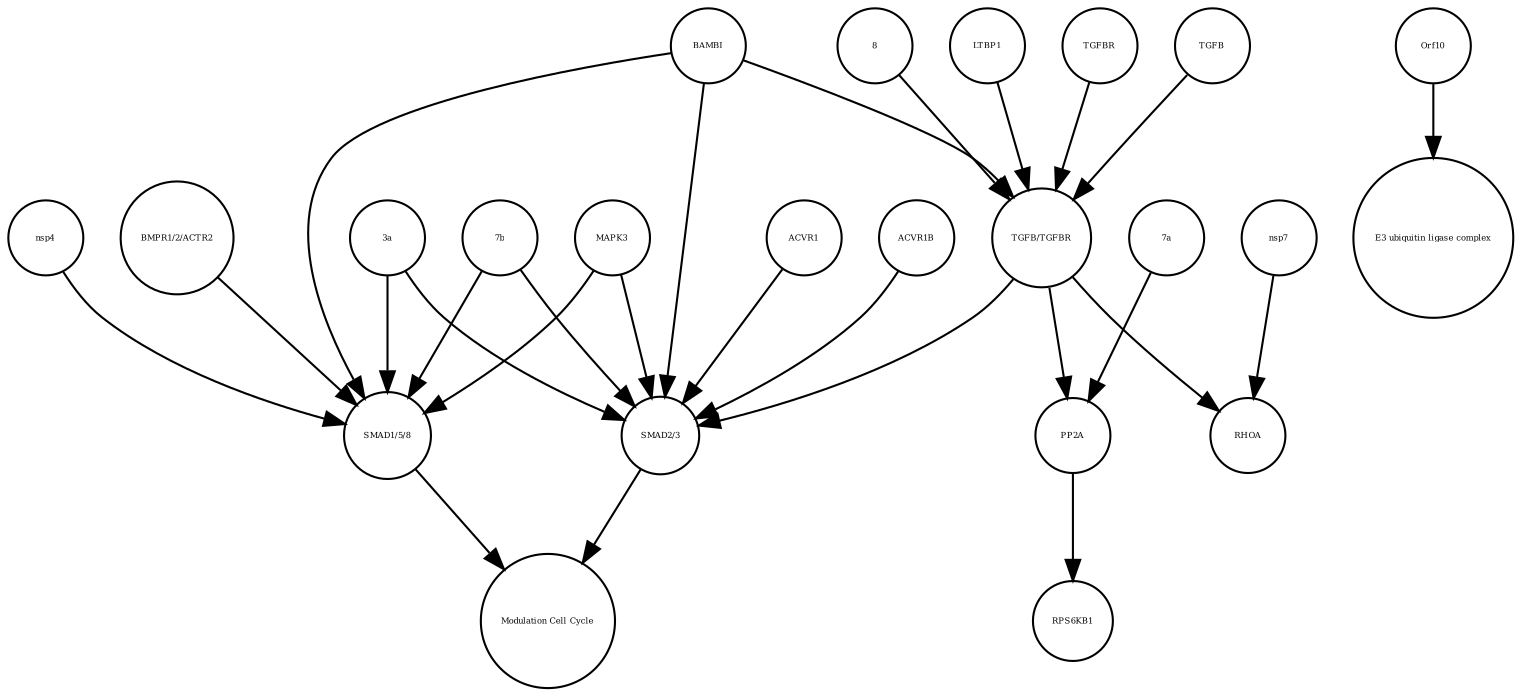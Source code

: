 strict digraph  {
"SMAD1/5/8" [annotation="", bipartite=0, cls=complex, fontsize=4, label="SMAD1/5/8", shape=circle];
"Modulation Cell Cycle" [annotation="", bipartite=0, cls=phenotype, fontsize=4, label="Modulation Cell Cycle", shape=circle];
"SMAD2/3" [annotation="", bipartite=0, cls=complex, fontsize=4, label="SMAD2/3", shape=circle];
LTBP1 [annotation="", bipartite=0, cls=macromolecule, fontsize=4, label=LTBP1, shape=circle];
Orf10 [annotation=urn_miriam_ncbiprotein_BCD58762, bipartite=0, cls=macromolecule, fontsize=4, label=Orf10, shape=circle];
PP2A [annotation="", bipartite=0, cls=complex, fontsize=4, label=PP2A, shape=circle];
nsp4 [annotation="", bipartite=0, cls=macromolecule, fontsize=4, label=nsp4, shape=circle];
TGFBR [annotation="", bipartite=0, cls=complex, fontsize=4, label=TGFBR, shape=circle];
"E3 ubiquitin ligase complex" [annotation="", bipartite=0, cls=complex, fontsize=4, label="E3 ubiquitin ligase complex", shape=circle];
"TGFB/TGFBR" [annotation="", bipartite=0, cls=complex, fontsize=4, label="TGFB/TGFBR", shape=circle];
"BMPR1/2/ACTR2" [annotation="", bipartite=0, cls=complex, fontsize=4, label="BMPR1/2/ACTR2", shape=circle];
BAMBI [annotation="", bipartite=0, cls=macromolecule, fontsize=4, label=BAMBI, shape=circle];
"3a" [annotation="", bipartite=0, cls=macromolecule, fontsize=4, label="3a", shape=circle];
ACVR1 [annotation="", bipartite=0, cls=macromolecule, fontsize=4, label=ACVR1, shape=circle];
"7b" [annotation="", bipartite=0, cls=macromolecule, fontsize=4, label="7b", shape=circle];
TGFB [annotation="", bipartite=0, cls=macromolecule, fontsize=4, label=TGFB, shape=circle];
RHOA [annotation="", bipartite=0, cls=macromolecule, fontsize=4, label=RHOA, shape=circle];
"7a" [annotation="", bipartite=0, cls=macromolecule, fontsize=4, label="7a", shape=circle];
nsp7 [annotation="", bipartite=0, cls=macromolecule, fontsize=4, label=nsp7, shape=circle];
ACVR1B [annotation="", bipartite=0, cls=macromolecule, fontsize=4, label=ACVR1B, shape=circle];
RPS6KB1 [annotation="", bipartite=0, cls=macromolecule, fontsize=4, label=RPS6KB1, shape=circle];
8 [annotation="", bipartite=0, cls=macromolecule, fontsize=4, label=8, shape=circle];
MAPK3 [annotation="", bipartite=0, cls=macromolecule, fontsize=4, label=MAPK3, shape=circle];
"SMAD1/5/8" -> "Modulation Cell Cycle"  [annotation="", interaction_type=stimulation];
"SMAD2/3" -> "Modulation Cell Cycle"  [annotation="", interaction_type=stimulation];
LTBP1 -> "TGFB/TGFBR"  [annotation="urn_miriam_doi_10.1101%2F2020.06.17.156455", interaction_type=inhibition];
Orf10 -> "E3 ubiquitin ligase complex"  [annotation="", interaction_type=production];
PP2A -> RPS6KB1  [annotation="", interaction_type=catalysis];
nsp4 -> "SMAD1/5/8"  [annotation="urn_miriam_doi_10.1101%2F2020.06.17.156455", interaction_type=stimulation];
TGFBR -> "TGFB/TGFBR"  [annotation="", interaction_type=production];
"TGFB/TGFBR" -> "SMAD2/3"  [annotation="urn_miriam_doi_10.1101%2F2020.06.17.156455", interaction_type=stimulation];
"TGFB/TGFBR" -> RHOA  [annotation="urn_miriam_doi_10.1101%2F2020.06.17.156455", interaction_type=stimulation];
"TGFB/TGFBR" -> PP2A  [annotation="urn_miriam_doi_10.1101%2F2020.03.31.019216", interaction_type=stimulation];
"BMPR1/2/ACTR2" -> "SMAD1/5/8"  [annotation="urn_miriam_doi_10.1101%2F2020.06.17.156455", interaction_type=catalysis];
BAMBI -> "TGFB/TGFBR"  [annotation="urn_miriam_doi_10.1101%2F2020.06.17.156455", interaction_type=inhibition];
BAMBI -> "SMAD2/3"  [annotation="urn_miriam_doi_10.1101%2F2020.06.17.156455", interaction_type=inhibition];
BAMBI -> "SMAD1/5/8"  [annotation="urn_miriam_doi_10.1101%2F2020.06.17.156455", interaction_type=inhibition];
"3a" -> "SMAD2/3"  [annotation="urn_miriam_doi_10.1101%2F2020.06.17.156455", interaction_type=stimulation];
"3a" -> "SMAD1/5/8"  [annotation="urn_miriam_doi_10.1101%2F2020.06.17.156455", interaction_type=stimulation];
ACVR1 -> "SMAD2/3"  [annotation="urn_miriam_doi_10.1101%2F2020.06.17.156455", interaction_type=catalysis];
"7b" -> "SMAD2/3"  [annotation="urn_miriam_doi_10.1101%2F2020.06.17.156455", interaction_type=stimulation];
"7b" -> "SMAD1/5/8"  [annotation="urn_miriam_doi_10.1101%2F2020.06.17.156455", interaction_type=stimulation];
TGFB -> "TGFB/TGFBR"  [annotation="", interaction_type=production];
"7a" -> PP2A  [annotation="urn_miriam_doi_10.1101%2F2020.03.31.019216", interaction_type=stimulation];
nsp7 -> RHOA  [annotation="urn_miriam_doi_10.1101%2F2020.06.17.156455", interaction_type=stimulation];
ACVR1B -> "SMAD2/3"  [annotation="urn_miriam_doi_10.1101%2F2020.06.17.156455", interaction_type=catalysis];
8 -> "TGFB/TGFBR"  [annotation="urn_miriam_doi_10.1101%2F2020.06.17.156455", interaction_type=stimulation];
MAPK3 -> "SMAD2/3"  [annotation="urn_miriam_doi_10.1101%2F2020.06.17.156455", interaction_type=inhibition];
MAPK3 -> "SMAD1/5/8"  [annotation="urn_miriam_doi_10.1101%2F2020.06.17.156455", interaction_type=inhibition];
}
